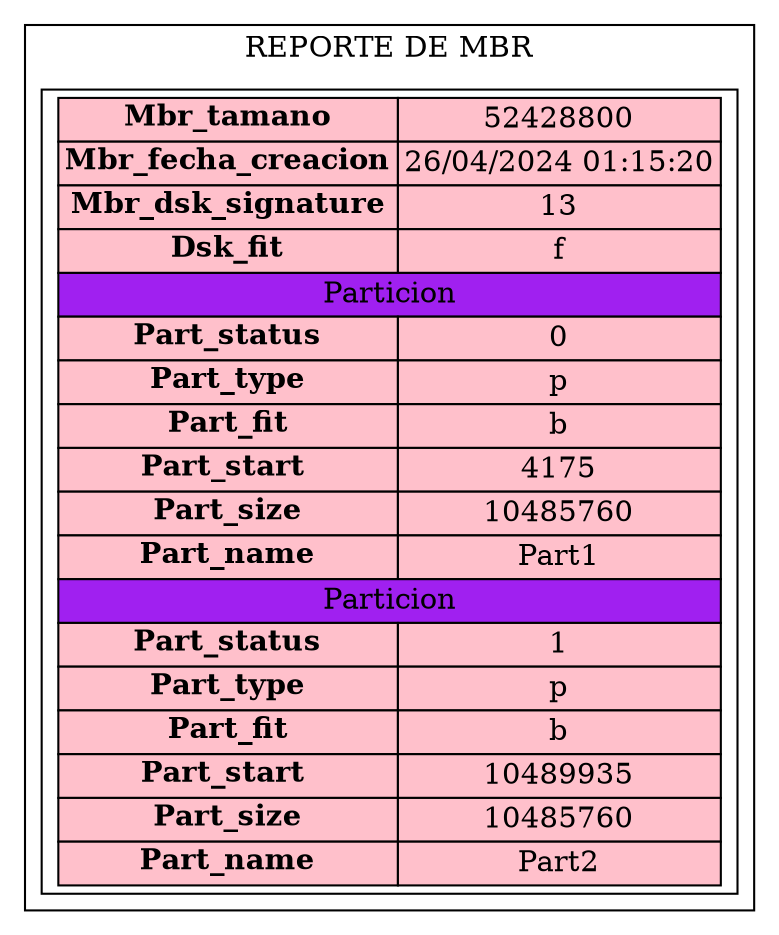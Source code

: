 digraph G{
subgraph cluster{
label="REPORTE DE MBR"
tbl[shape=box,label=<
<table border='0' cellborder='1' cellspacing='0' width='300'  height='200' >
<tr> <td width='150' bgcolor="pink"><b>Mbr_tamano</b></td><td width='150' bgcolor="pink">52428800</td>  </tr>
<tr>  <td bgcolor="pink"><b>Mbr_fecha_creacion</b></td><td bgcolor="pink">26/04/2024 01:15:20</td>  </tr>
<tr>  <td bgcolor="pink"><b>Mbr_dsk_signature</b></td><td bgcolor="pink">13</td>  </tr>
<tr>  <td bgcolor="pink"><b>Dsk_fit</b></td><td bgcolor="pink">f</td>  </tr><tr><td colspan="2" bgcolor="purple">Particion</td></tr><tr>  <td bgcolor="pink"><b>Part_status</b></td><td bgcolor="pink">0</td>  </tr>
<tr>  <td bgcolor="pink"><b>Part_type</b></td><td bgcolor="pink">p</td>  </tr>
<tr>  <td bgcolor="pink"><b>Part_fit</b></td><td bgcolor="pink">b</td>  </tr>
<tr>  <td bgcolor="pink"><b>Part_start </b></td><td bgcolor="pink">4175</td>  </tr>
<tr>  <td bgcolor="pink"><b>Part_size</b></td><td bgcolor="pink">10485760</td>  </tr>
<tr>  <td bgcolor="pink"><b>Part_name</b></td><td bgcolor="pink">Part1</td>  </tr>
<tr><td colspan="2" bgcolor="purple">Particion</td></tr><tr>  <td bgcolor="pink"><b>Part_status</b></td><td bgcolor="pink">1</td>  </tr>
<tr>  <td bgcolor="pink"><b>Part_type</b></td><td bgcolor="pink">p</td>  </tr>
<tr>  <td bgcolor="pink"><b>Part_fit</b></td><td bgcolor="pink">b</td>  </tr>
<tr>  <td bgcolor="pink"><b>Part_start </b></td><td bgcolor="pink">10489935</td>  </tr>
<tr>  <td bgcolor="pink"><b>Part_size</b></td><td bgcolor="pink">10485760</td>  </tr>
<tr>  <td bgcolor="pink"><b>Part_name</b></td><td bgcolor="pink">Part2</td>  </tr>
</table>
>];
}}
